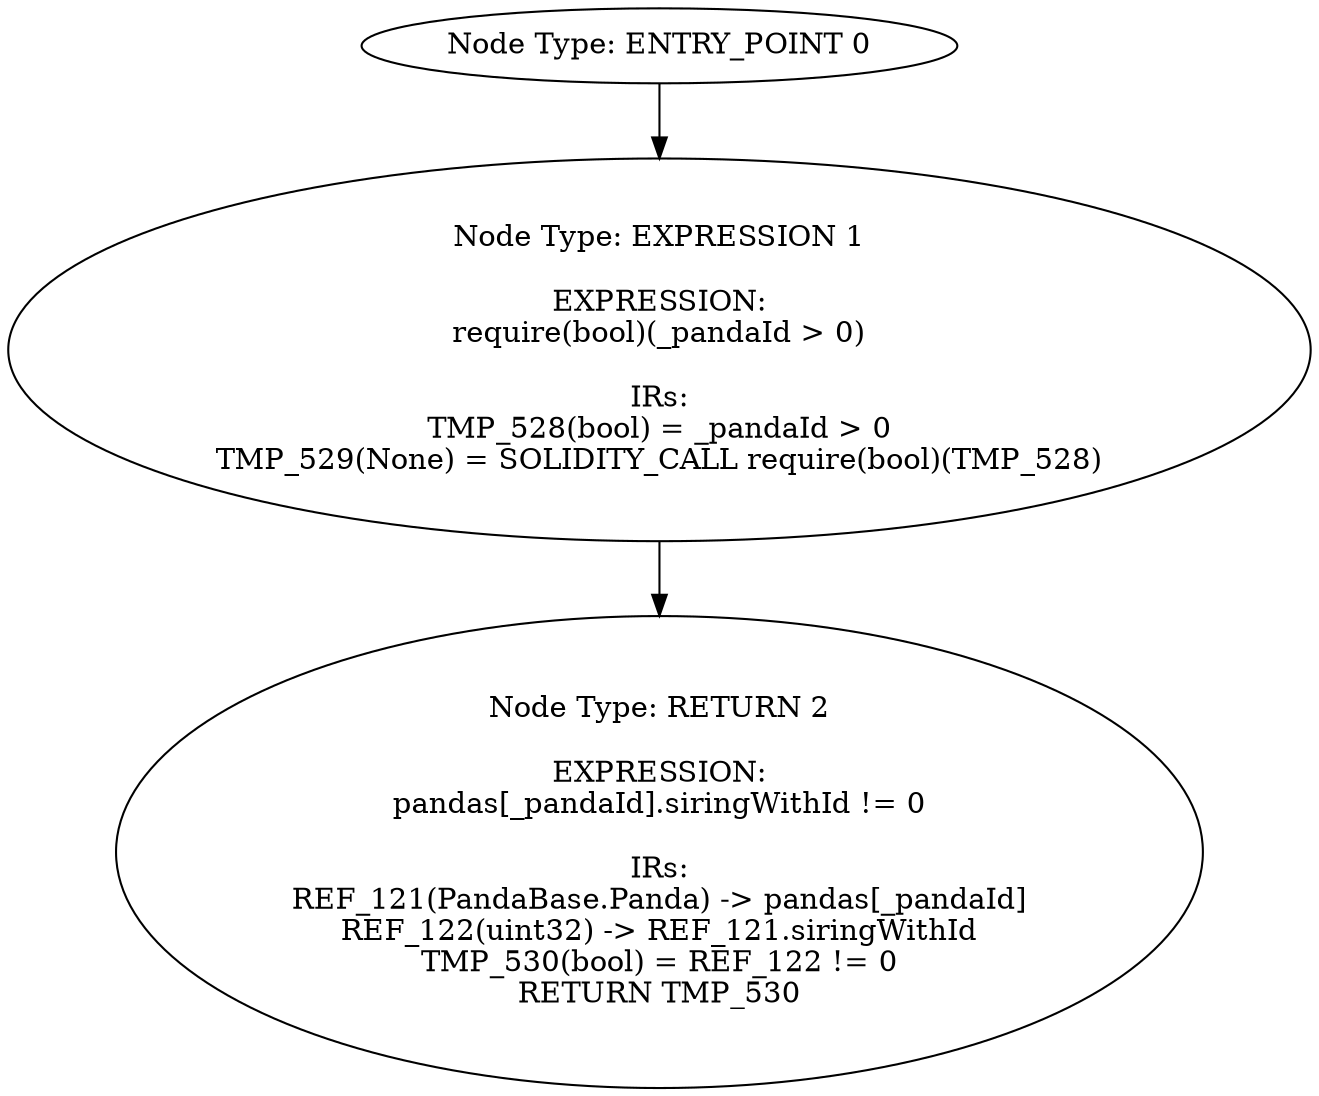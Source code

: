 digraph{
0[label="Node Type: ENTRY_POINT 0
"];
0->1;
1[label="Node Type: EXPRESSION 1

EXPRESSION:
require(bool)(_pandaId > 0)

IRs:
TMP_528(bool) = _pandaId > 0
TMP_529(None) = SOLIDITY_CALL require(bool)(TMP_528)"];
1->2;
2[label="Node Type: RETURN 2

EXPRESSION:
pandas[_pandaId].siringWithId != 0

IRs:
REF_121(PandaBase.Panda) -> pandas[_pandaId]
REF_122(uint32) -> REF_121.siringWithId
TMP_530(bool) = REF_122 != 0
RETURN TMP_530"];
}
